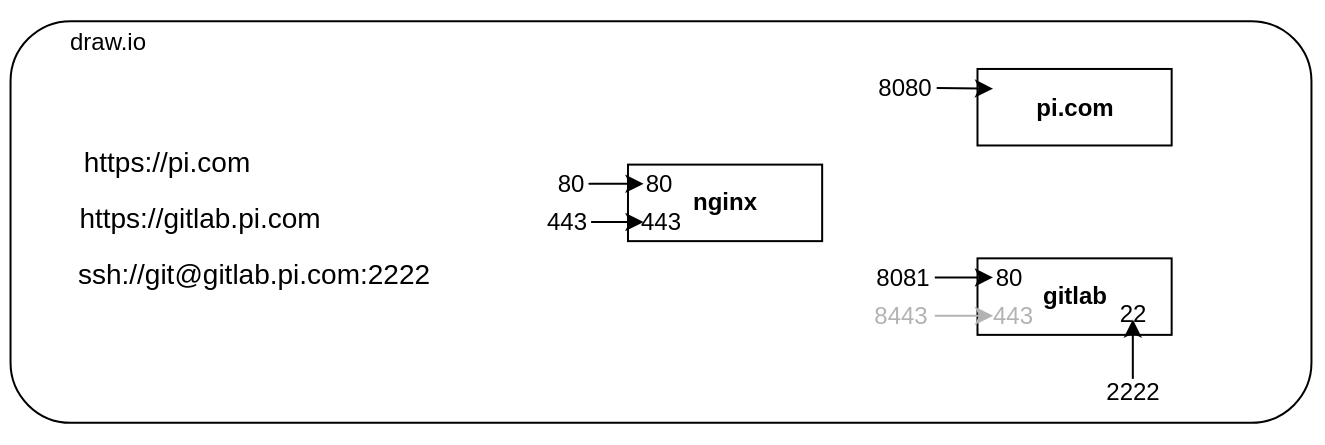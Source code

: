 <mxfile version="10.7.7" type="device"><diagram id="qZy2F01Z57iMPXB3hTEh" name="Page-1"><mxGraphModel dx="1394" dy="743" grid="1" gridSize="10" guides="1" tooltips="1" connect="1" arrows="1" fold="1" page="1" pageScale="1" pageWidth="850" pageHeight="1100" math="0" shadow="0"><root><mxCell id="0"/><mxCell id="1" parent="0"/><mxCell id="cBihYlSMjRaS1doYtVFA-68" value="" style="group" parent="1" vertex="1" connectable="0"><mxGeometry x="100" y="190" width="660" height="220" as="geometry"/></mxCell><mxCell id="cBihYlSMjRaS1doYtVFA-65" value="" style="group;labelBackgroundColor=#ffffff;strokeColor=#FFFFFF;" parent="cBihYlSMjRaS1doYtVFA-68" vertex="1" connectable="0"><mxGeometry width="660" height="220" as="geometry"/></mxCell><mxCell id="cBihYlSMjRaS1doYtVFA-62" value="" style="group" parent="cBihYlSMjRaS1doYtVFA-68" vertex="1" connectable="0"><mxGeometry x="4.271" y="9.565" width="650.458" height="200.87" as="geometry"/></mxCell><mxCell id="cBihYlSMjRaS1doYtVFA-33" value="" style="rounded=1;whiteSpace=wrap;html=1;" parent="cBihYlSMjRaS1doYtVFA-62" vertex="1"><mxGeometry width="650.458" height="200.87" as="geometry"/></mxCell><mxCell id="cBihYlSMjRaS1doYtVFA-1" value="&lt;b&gt;nginx&lt;/b&gt;" style="rounded=0;whiteSpace=wrap;html=1;" parent="cBihYlSMjRaS1doYtVFA-62" vertex="1"><mxGeometry x="308.725" y="71.739" width="97.083" height="38.261" as="geometry"/></mxCell><mxCell id="cBihYlSMjRaS1doYtVFA-2" value="&lt;b&gt;gitlab&lt;/b&gt;" style="rounded=0;whiteSpace=wrap;html=1;" parent="cBihYlSMjRaS1doYtVFA-62" vertex="1"><mxGeometry x="483.475" y="118.609" width="97.083" height="38.261" as="geometry"/></mxCell><mxCell id="cBihYlSMjRaS1doYtVFA-3" value="" style="endArrow=classic;html=1;" parent="cBihYlSMjRaS1doYtVFA-62" edge="1"><mxGeometry width="50" height="50" relative="1" as="geometry"><mxPoint x="303.871" y="81.304" as="sourcePoint"/><mxPoint x="316.492" y="81.304" as="targetPoint"/><Array as="points"><mxPoint x="284.454" y="81.304"/></Array></mxGeometry></mxCell><mxCell id="cBihYlSMjRaS1doYtVFA-5" value="80" style="text;html=1;strokeColor=none;fillColor=none;align=center;verticalAlign=middle;whiteSpace=wrap;rounded=0;" parent="cBihYlSMjRaS1doYtVFA-62" vertex="1"><mxGeometry x="261.154" y="71.739" width="38.833" height="19.13" as="geometry"/></mxCell><mxCell id="cBihYlSMjRaS1doYtVFA-7" value="80" style="text;html=1;strokeColor=none;fillColor=none;align=center;verticalAlign=middle;whiteSpace=wrap;rounded=0;" parent="cBihYlSMjRaS1doYtVFA-62" vertex="1"><mxGeometry x="304.842" y="71.739" width="38.833" height="19.13" as="geometry"/></mxCell><mxCell id="cBihYlSMjRaS1doYtVFA-11" value="443" style="text;html=1;strokeColor=none;fillColor=none;align=center;verticalAlign=middle;whiteSpace=wrap;rounded=0;" parent="cBihYlSMjRaS1doYtVFA-62" vertex="1"><mxGeometry x="259.213" y="90.87" width="38.833" height="19.13" as="geometry"/></mxCell><mxCell id="cBihYlSMjRaS1doYtVFA-12" value="" style="endArrow=classic;html=1;entryX=0;entryY=0.5;entryDx=0;entryDy=0;" parent="cBihYlSMjRaS1doYtVFA-62" edge="1"><mxGeometry width="50" height="50" relative="1" as="geometry"><mxPoint x="290.279" y="100.435" as="sourcePoint"/><mxPoint x="316.492" y="100.435" as="targetPoint"/></mxGeometry></mxCell><mxCell id="cBihYlSMjRaS1doYtVFA-13" value="443" style="text;html=1;strokeColor=none;fillColor=none;align=center;verticalAlign=middle;whiteSpace=wrap;rounded=0;" parent="cBihYlSMjRaS1doYtVFA-62" vertex="1"><mxGeometry x="305.813" y="90.87" width="38.833" height="19.13" as="geometry"/></mxCell><mxCell id="cBihYlSMjRaS1doYtVFA-17" value="80" style="text;html=1;strokeColor=none;fillColor=none;align=center;verticalAlign=middle;whiteSpace=wrap;rounded=0;" parent="cBihYlSMjRaS1doYtVFA-62" vertex="1"><mxGeometry x="479.592" y="118.609" width="38.833" height="19.13" as="geometry"/></mxCell><mxCell id="cBihYlSMjRaS1doYtVFA-18" value="&lt;font color=&quot;#b3b3b3&quot;&gt;443&lt;/font&gt;" style="text;html=1;strokeColor=none;fillColor=none;align=center;verticalAlign=middle;whiteSpace=wrap;rounded=0;" parent="cBihYlSMjRaS1doYtVFA-62" vertex="1"><mxGeometry x="481.533" y="137.739" width="38.833" height="19.13" as="geometry"/></mxCell><mxCell id="cBihYlSMjRaS1doYtVFA-19" value="" style="endArrow=classic;html=1;entryX=0;entryY=0.5;entryDx=0;entryDy=0;" parent="cBihYlSMjRaS1doYtVFA-62" edge="1"><mxGeometry width="50" height="50" relative="1" as="geometry"><mxPoint x="462.117" y="128.174" as="sourcePoint"/><mxPoint x="491.242" y="128.174" as="targetPoint"/></mxGeometry></mxCell><mxCell id="cBihYlSMjRaS1doYtVFA-20" value="" style="endArrow=classic;html=1;strokeColor=#B3B3B3;" parent="cBihYlSMjRaS1doYtVFA-62" edge="1"><mxGeometry width="50" height="50" relative="1" as="geometry"><mxPoint x="462.117" y="147.304" as="sourcePoint"/><mxPoint x="491.242" y="147.304" as="targetPoint"/></mxGeometry></mxCell><mxCell id="cBihYlSMjRaS1doYtVFA-21" value="8081" style="text;html=1;strokeColor=none;fillColor=none;align=center;verticalAlign=middle;whiteSpace=wrap;rounded=0;" parent="cBihYlSMjRaS1doYtVFA-62" vertex="1"><mxGeometry x="427.167" y="118.609" width="38.833" height="19.13" as="geometry"/></mxCell><mxCell id="cBihYlSMjRaS1doYtVFA-22" value="&lt;font color=&quot;#b3b3b3&quot;&gt;8443&lt;/font&gt;" style="text;html=1;strokeColor=none;fillColor=none;align=center;verticalAlign=middle;whiteSpace=wrap;rounded=0;" parent="cBihYlSMjRaS1doYtVFA-62" vertex="1"><mxGeometry x="426.196" y="137.739" width="38.833" height="19.13" as="geometry"/></mxCell><mxCell id="cBihYlSMjRaS1doYtVFA-23" value="22" style="text;html=1;strokeColor=none;fillColor=none;align=center;verticalAlign=middle;whiteSpace=wrap;rounded=0;" parent="cBihYlSMjRaS1doYtVFA-62" vertex="1"><mxGeometry x="541.725" y="136.783" width="38.833" height="19.13" as="geometry"/></mxCell><mxCell id="cBihYlSMjRaS1doYtVFA-24" value="" style="endArrow=classic;html=1;entryX=0.5;entryY=1;entryDx=0;entryDy=0;" parent="cBihYlSMjRaS1doYtVFA-62" edge="1"><mxGeometry width="50" height="50" relative="1" as="geometry"><mxPoint x="561.142" y="178.87" as="sourcePoint"/><mxPoint x="561.142" y="149.217" as="targetPoint"/></mxGeometry></mxCell><mxCell id="cBihYlSMjRaS1doYtVFA-25" value="2222" style="text;html=1;strokeColor=none;fillColor=none;align=center;verticalAlign=middle;whiteSpace=wrap;rounded=0;" parent="cBihYlSMjRaS1doYtVFA-62" vertex="1"><mxGeometry x="541.725" y="176" width="38.833" height="19.13" as="geometry"/></mxCell><mxCell id="cBihYlSMjRaS1doYtVFA-26" value="&lt;b&gt;pi.com&lt;/b&gt;" style="rounded=0;whiteSpace=wrap;html=1;" parent="cBihYlSMjRaS1doYtVFA-62" vertex="1"><mxGeometry x="483.475" y="23.913" width="97.083" height="38.261" as="geometry"/></mxCell><mxCell id="cBihYlSMjRaS1doYtVFA-28" value="" style="endArrow=classic;html=1;strokeColor=#000000;" parent="cBihYlSMjRaS1doYtVFA-62" edge="1"><mxGeometry width="50" height="50" relative="1" as="geometry"><mxPoint x="463.088" y="33.478" as="sourcePoint"/><mxPoint x="491.242" y="33.797" as="targetPoint"/></mxGeometry></mxCell><mxCell id="cBihYlSMjRaS1doYtVFA-29" value="8080" style="text;html=1;strokeColor=none;fillColor=none;align=center;verticalAlign=middle;whiteSpace=wrap;rounded=0;" parent="cBihYlSMjRaS1doYtVFA-62" vertex="1"><mxGeometry x="427.375" y="23.913" width="38.833" height="19.13" as="geometry"/></mxCell><mxCell id="cBihYlSMjRaS1doYtVFA-30" value="&lt;font style=&quot;font-size: 14px&quot;&gt;https://pi.com&lt;/font&gt;" style="text;html=1;strokeColor=none;fillColor=none;align=center;verticalAlign=middle;whiteSpace=wrap;rounded=0;" parent="cBihYlSMjRaS1doYtVFA-62" vertex="1"><mxGeometry x="30.096" y="61.217" width="97.083" height="19.13" as="geometry"/></mxCell><mxCell id="cBihYlSMjRaS1doYtVFA-31" value="&lt;font style=&quot;font-size: 14px&quot;&gt;https://gitlab.pi.com&lt;/font&gt;" style="text;html=1;strokeColor=none;fillColor=none;align=center;verticalAlign=middle;whiteSpace=wrap;rounded=0;" parent="cBihYlSMjRaS1doYtVFA-62" vertex="1"><mxGeometry x="28.154" y="88.957" width="133.975" height="19.13" as="geometry"/></mxCell><mxCell id="cBihYlSMjRaS1doYtVFA-32" value="&lt;font style=&quot;font-size: 14px&quot;&gt;ssh://git@gitlab.pi.com:2222&lt;/font&gt;" style="text;html=1;strokeColor=none;fillColor=none;align=center;verticalAlign=middle;whiteSpace=wrap;rounded=0;" parent="cBihYlSMjRaS1doYtVFA-62" vertex="1"><mxGeometry x="29.125" y="116.696" width="186.4" height="19.13" as="geometry"/></mxCell><mxCell id="MX2uvNPYtbyxwcvyCxCV-1" value="draw.io" style="text;html=1;strokeColor=none;fillColor=none;align=center;verticalAlign=middle;whiteSpace=wrap;rounded=0;" vertex="1" parent="cBihYlSMjRaS1doYtVFA-68"><mxGeometry x="32.5" y="9.5" width="40" height="20" as="geometry"/></mxCell></root></mxGraphModel></diagram></mxfile>